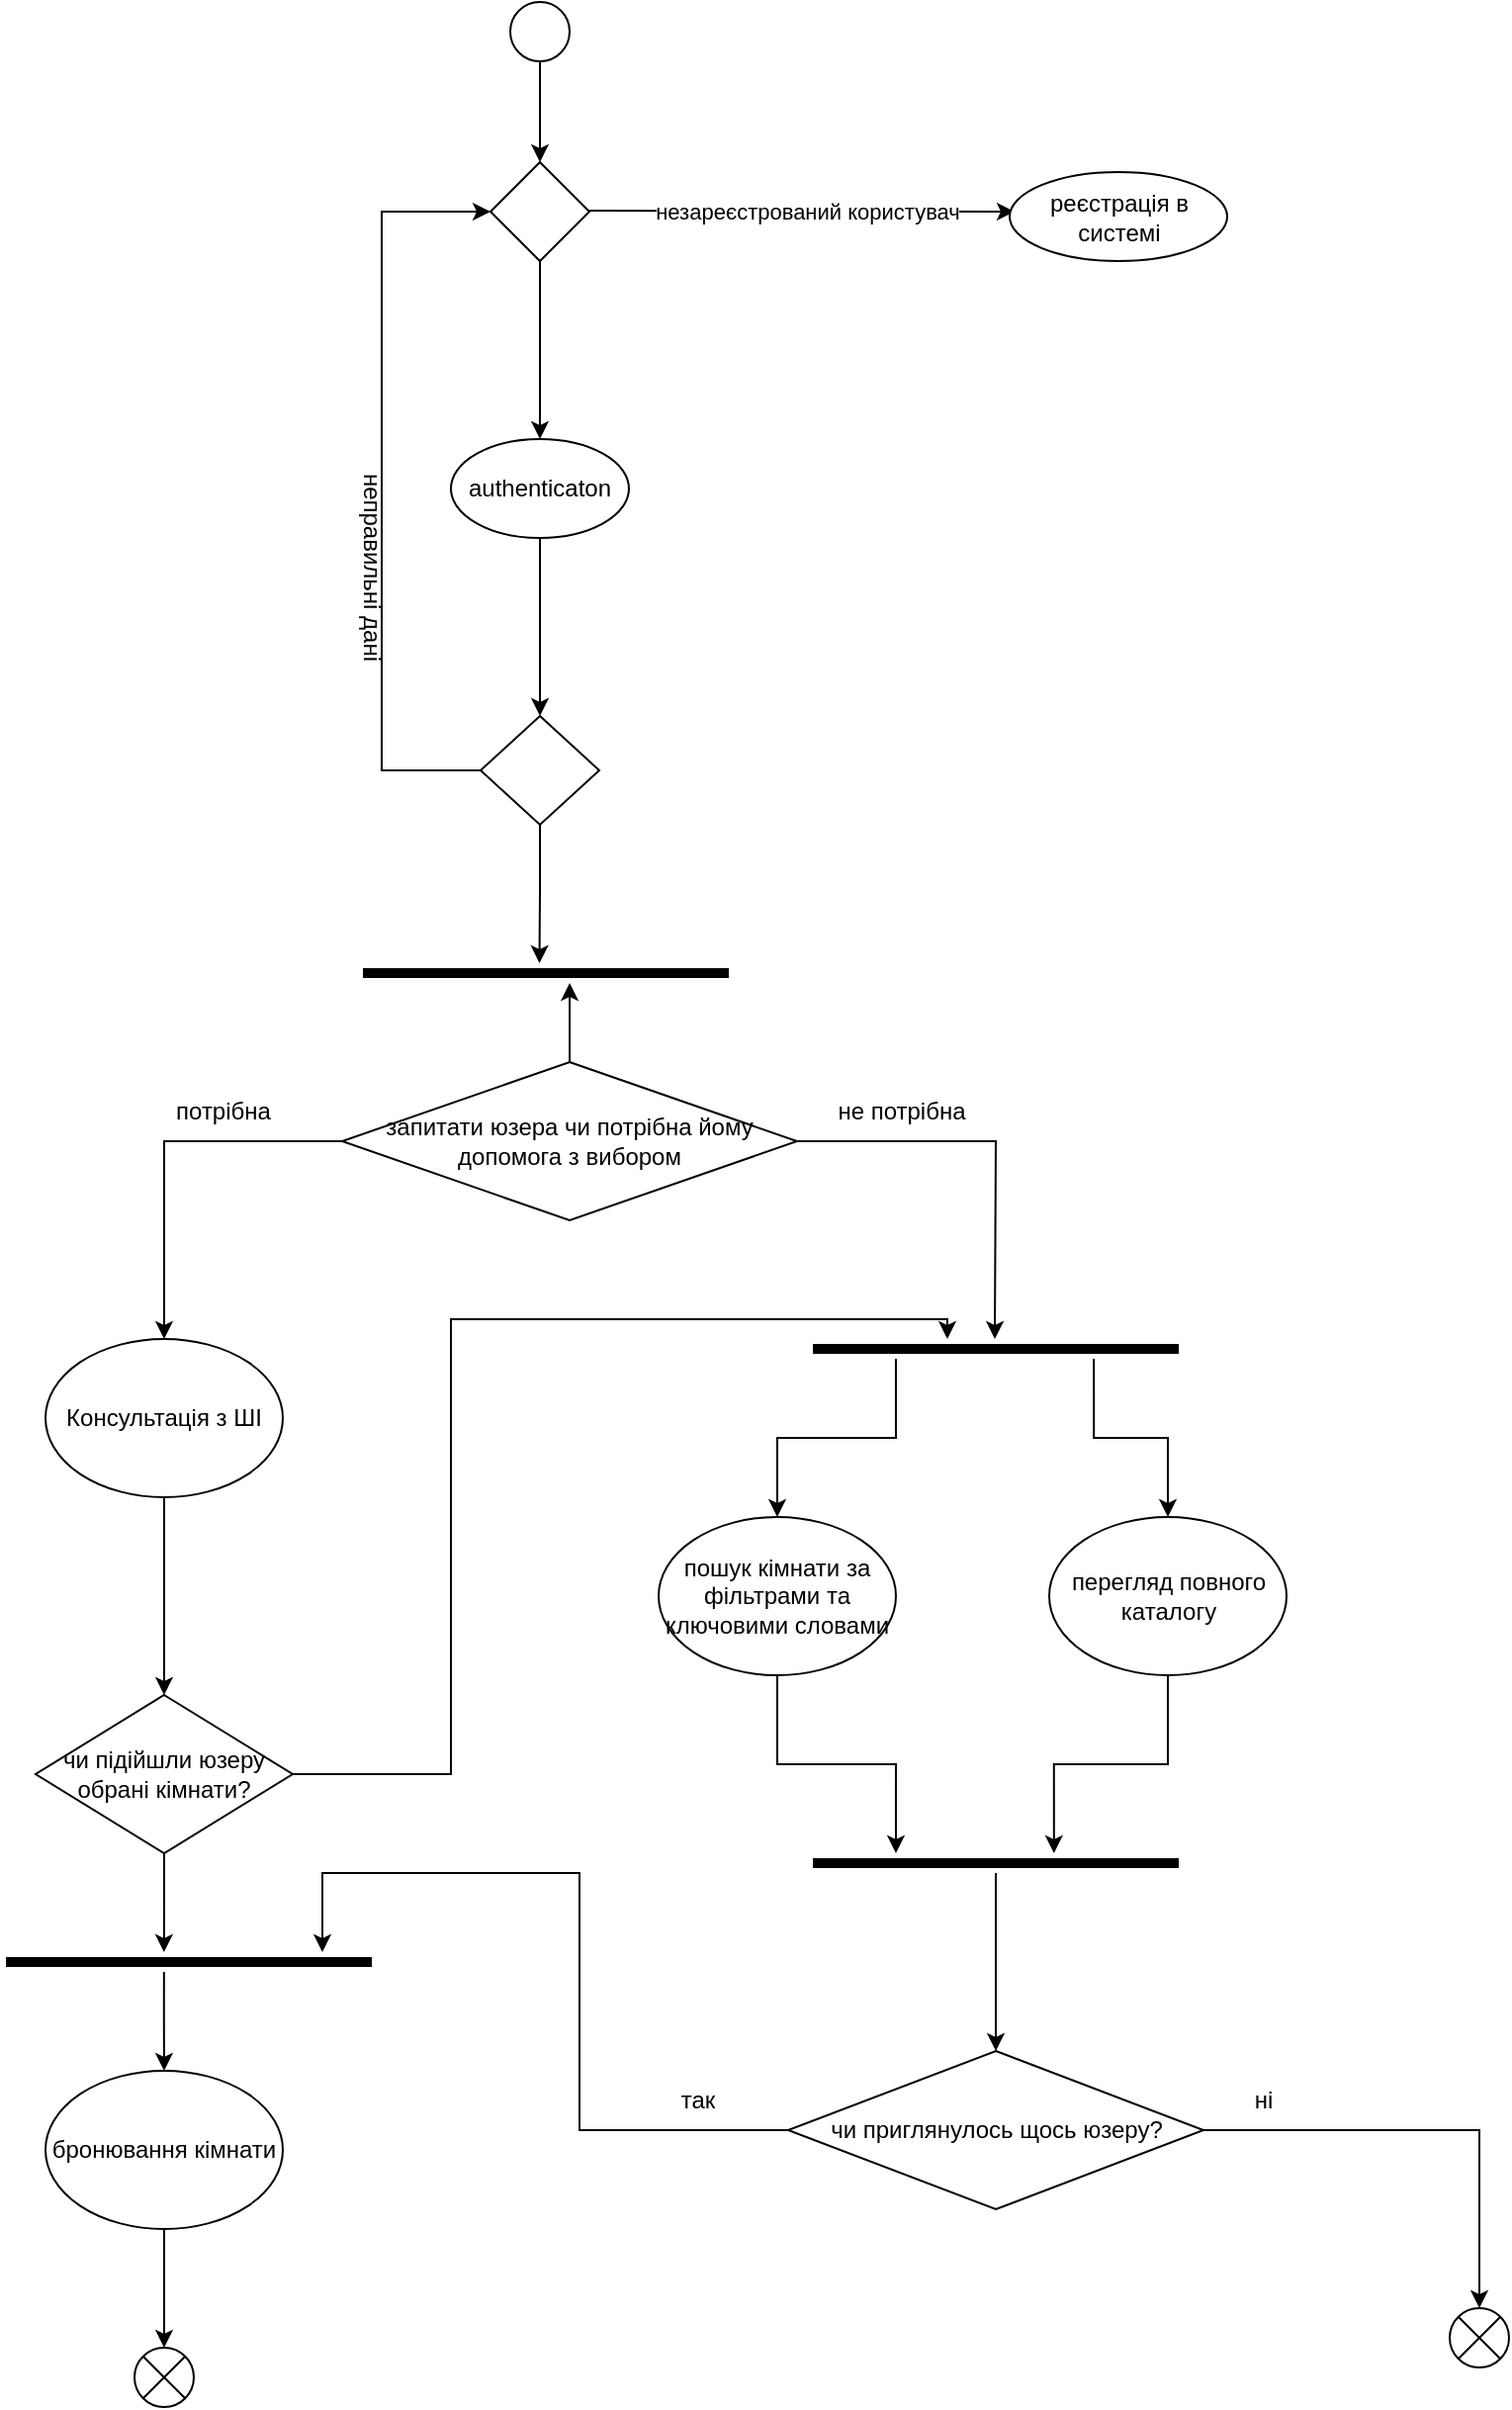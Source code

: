 <mxfile version="24.2.0" type="github">
  <diagram name="Page-1" id="9YniTifWULeJlWc_xpeG">
    <mxGraphModel dx="1000" dy="1639" grid="1" gridSize="10" guides="1" tooltips="1" connect="1" arrows="1" fold="1" page="1" pageScale="1" pageWidth="850" pageHeight="1100" math="0" shadow="0">
      <root>
        <mxCell id="0" />
        <mxCell id="1" parent="0" />
        <mxCell id="uND9KHHTo-MgyW-iuIbn-2" value="" style="edgeStyle=orthogonalEdgeStyle;rounded=0;orthogonalLoop=1;jettySize=auto;html=1;" edge="1" parent="1" source="pZVimZKpDkj4bbfCRo-m-1" target="uND9KHHTo-MgyW-iuIbn-1">
          <mxGeometry relative="1" as="geometry" />
        </mxCell>
        <mxCell id="pZVimZKpDkj4bbfCRo-m-1" value="" style="ellipse;" parent="1" vertex="1">
          <mxGeometry x="445" y="-301" width="30" height="30" as="geometry" />
        </mxCell>
        <mxCell id="pZVimZKpDkj4bbfCRo-m-15" value="" style="line;strokeWidth=5;rotatable=0;dashed=0;labelPosition=right;align=left;verticalAlign=middle;spacingTop=0;spacingLeft=6;points=[];portConstraint=eastwest;" parent="1" vertex="1">
          <mxGeometry x="370.5" y="185" width="185" height="10" as="geometry" />
        </mxCell>
        <mxCell id="pZVimZKpDkj4bbfCRo-m-96" style="edgeStyle=orthogonalEdgeStyle;rounded=0;orthogonalLoop=1;jettySize=auto;html=1;entryX=0.5;entryY=0;entryDx=0;entryDy=0;" parent="1" source="pZVimZKpDkj4bbfCRo-m-93" edge="1">
          <mxGeometry relative="1" as="geometry">
            <mxPoint x="690" y="375" as="targetPoint" />
          </mxGeometry>
        </mxCell>
        <mxCell id="pZVimZKpDkj4bbfCRo-m-99" style="edgeStyle=orthogonalEdgeStyle;rounded=0;orthogonalLoop=1;jettySize=auto;html=1;entryX=0.5;entryY=0;entryDx=0;entryDy=0;" parent="1" source="pZVimZKpDkj4bbfCRo-m-93" target="pZVimZKpDkj4bbfCRo-m-98" edge="1">
          <mxGeometry relative="1" as="geometry" />
        </mxCell>
        <mxCell id="pZVimZKpDkj4bbfCRo-m-93" value="запитати юзера чи потрібна йому допомога з вибором " style="rhombus;whiteSpace=wrap;html=1;" parent="1" vertex="1">
          <mxGeometry x="360" y="235" width="230" height="80" as="geometry" />
        </mxCell>
        <mxCell id="pZVimZKpDkj4bbfCRo-m-94" style="edgeStyle=orthogonalEdgeStyle;rounded=0;orthogonalLoop=1;jettySize=auto;html=1;entryX=0.565;entryY=1;entryDx=0;entryDy=0;entryPerimeter=0;" parent="1" source="pZVimZKpDkj4bbfCRo-m-93" target="pZVimZKpDkj4bbfCRo-m-15" edge="1">
          <mxGeometry relative="1" as="geometry" />
        </mxCell>
        <mxCell id="pZVimZKpDkj4bbfCRo-m-107" style="edgeStyle=orthogonalEdgeStyle;rounded=0;orthogonalLoop=1;jettySize=auto;html=1;" parent="1" source="pZVimZKpDkj4bbfCRo-m-98" edge="1">
          <mxGeometry relative="1" as="geometry">
            <mxPoint x="270" y="555" as="targetPoint" />
          </mxGeometry>
        </mxCell>
        <mxCell id="pZVimZKpDkj4bbfCRo-m-98" value="Консультація з ШІ" style="ellipse;whiteSpace=wrap;html=1;" parent="1" vertex="1">
          <mxGeometry x="210" y="375" width="120" height="80" as="geometry" />
        </mxCell>
        <mxCell id="pZVimZKpDkj4bbfCRo-m-100" value="потрібна" style="text;html=1;align=center;verticalAlign=middle;whiteSpace=wrap;rounded=0;" parent="1" vertex="1">
          <mxGeometry x="270" y="245" width="60" height="30" as="geometry" />
        </mxCell>
        <mxCell id="pZVimZKpDkj4bbfCRo-m-101" value="не потрібна" style="text;html=1;align=center;verticalAlign=middle;whiteSpace=wrap;rounded=0;" parent="1" vertex="1">
          <mxGeometry x="603" y="245" width="80" height="30" as="geometry" />
        </mxCell>
        <mxCell id="pZVimZKpDkj4bbfCRo-m-102" value="" style="line;strokeWidth=5;rotatable=0;dashed=0;labelPosition=right;align=left;verticalAlign=middle;spacingTop=0;spacingLeft=6;points=[];portConstraint=eastwest;" parent="1" vertex="1">
          <mxGeometry x="598" y="375" width="185" height="10" as="geometry" />
        </mxCell>
        <mxCell id="pZVimZKpDkj4bbfCRo-m-103" value="пошук кімнати за фільтрами та ключовими словами" style="ellipse;whiteSpace=wrap;html=1;" parent="1" vertex="1">
          <mxGeometry x="520" y="465" width="120" height="80" as="geometry" />
        </mxCell>
        <mxCell id="pZVimZKpDkj4bbfCRo-m-104" value="перегляд повного каталогу" style="ellipse;whiteSpace=wrap;html=1;" parent="1" vertex="1">
          <mxGeometry x="717.5" y="465" width="120" height="80" as="geometry" />
        </mxCell>
        <mxCell id="pZVimZKpDkj4bbfCRo-m-105" style="edgeStyle=orthogonalEdgeStyle;rounded=0;orthogonalLoop=1;jettySize=auto;html=1;exitX=0.768;exitY=1;exitDx=0;exitDy=0;exitPerimeter=0;" parent="1" source="pZVimZKpDkj4bbfCRo-m-102" target="pZVimZKpDkj4bbfCRo-m-104" edge="1">
          <mxGeometry relative="1" as="geometry" />
        </mxCell>
        <mxCell id="pZVimZKpDkj4bbfCRo-m-106" style="edgeStyle=orthogonalEdgeStyle;rounded=0;orthogonalLoop=1;jettySize=auto;html=1;exitX=0.227;exitY=1;exitDx=0;exitDy=0;exitPerimeter=0;" parent="1" source="pZVimZKpDkj4bbfCRo-m-102" target="pZVimZKpDkj4bbfCRo-m-103" edge="1">
          <mxGeometry relative="1" as="geometry" />
        </mxCell>
        <mxCell id="pZVimZKpDkj4bbfCRo-m-129" style="edgeStyle=orthogonalEdgeStyle;rounded=0;orthogonalLoop=1;jettySize=auto;html=1;" parent="1" edge="1">
          <mxGeometry relative="1" as="geometry">
            <mxPoint x="666" y="375" as="targetPoint" />
            <mxPoint x="310" y="595" as="sourcePoint" />
            <Array as="points">
              <mxPoint x="415" y="595" />
              <mxPoint x="415" y="365" />
              <mxPoint x="666" y="365" />
            </Array>
          </mxGeometry>
        </mxCell>
        <mxCell id="pZVimZKpDkj4bbfCRo-m-108" value="чи підійшли юзеру обрані кімнати?" style="rhombus;whiteSpace=wrap;html=1;" parent="1" vertex="1">
          <mxGeometry x="205" y="555" width="130" height="80" as="geometry" />
        </mxCell>
        <mxCell id="pZVimZKpDkj4bbfCRo-m-113" style="edgeStyle=orthogonalEdgeStyle;rounded=0;orthogonalLoop=1;jettySize=auto;html=1;" parent="1" source="pZVimZKpDkj4bbfCRo-m-112" edge="1">
          <mxGeometry relative="1" as="geometry">
            <mxPoint x="270" y="885" as="targetPoint" />
          </mxGeometry>
        </mxCell>
        <mxCell id="pZVimZKpDkj4bbfCRo-m-112" value="бронювання кімнати" style="ellipse;whiteSpace=wrap;html=1;" parent="1" vertex="1">
          <mxGeometry x="210" y="745" width="120" height="80" as="geometry" />
        </mxCell>
        <mxCell id="pZVimZKpDkj4bbfCRo-m-114" value="" style="shape=sumEllipse;perimeter=ellipsePerimeter;html=1;backgroundOutline=1;" parent="1" vertex="1">
          <mxGeometry x="255" y="885" width="30" height="30" as="geometry" />
        </mxCell>
        <mxCell id="pZVimZKpDkj4bbfCRo-m-115" value="" style="line;strokeWidth=5;rotatable=0;dashed=0;labelPosition=right;align=left;verticalAlign=middle;spacingTop=0;spacingLeft=6;points=[];portConstraint=eastwest;" parent="1" vertex="1">
          <mxGeometry x="598" y="635" width="185" height="10" as="geometry" />
        </mxCell>
        <mxCell id="pZVimZKpDkj4bbfCRo-m-116" style="edgeStyle=orthogonalEdgeStyle;rounded=0;orthogonalLoop=1;jettySize=auto;html=1;entryX=0.227;entryY=0;entryDx=0;entryDy=0;entryPerimeter=0;" parent="1" source="pZVimZKpDkj4bbfCRo-m-103" target="pZVimZKpDkj4bbfCRo-m-115" edge="1">
          <mxGeometry relative="1" as="geometry" />
        </mxCell>
        <mxCell id="pZVimZKpDkj4bbfCRo-m-117" style="edgeStyle=orthogonalEdgeStyle;rounded=0;orthogonalLoop=1;jettySize=auto;html=1;entryX=0.659;entryY=0;entryDx=0;entryDy=0;entryPerimeter=0;" parent="1" source="pZVimZKpDkj4bbfCRo-m-104" target="pZVimZKpDkj4bbfCRo-m-115" edge="1">
          <mxGeometry relative="1" as="geometry" />
        </mxCell>
        <mxCell id="pZVimZKpDkj4bbfCRo-m-123" style="edgeStyle=orthogonalEdgeStyle;rounded=0;orthogonalLoop=1;jettySize=auto;html=1;entryX=0.5;entryY=0;entryDx=0;entryDy=0;" parent="1" source="pZVimZKpDkj4bbfCRo-m-119" target="pZVimZKpDkj4bbfCRo-m-122" edge="1">
          <mxGeometry relative="1" as="geometry" />
        </mxCell>
        <mxCell id="pZVimZKpDkj4bbfCRo-m-124" style="edgeStyle=orthogonalEdgeStyle;rounded=0;orthogonalLoop=1;jettySize=auto;html=1;exitX=0;exitY=0.5;exitDx=0;exitDy=0;" parent="1" source="pZVimZKpDkj4bbfCRo-m-119" target="pZVimZKpDkj4bbfCRo-m-130" edge="1">
          <mxGeometry relative="1" as="geometry">
            <mxPoint x="770.575" y="689.739" as="sourcePoint" />
            <mxPoint x="375" y="689.71" as="targetPoint" />
            <Array as="points">
              <mxPoint x="480" y="775" />
              <mxPoint x="480" y="645" />
              <mxPoint x="350" y="645" />
            </Array>
          </mxGeometry>
        </mxCell>
        <mxCell id="pZVimZKpDkj4bbfCRo-m-119" value="чи приглянулось щось юзеру?" style="rhombus;whiteSpace=wrap;html=1;" parent="1" vertex="1">
          <mxGeometry x="585.5" y="735" width="210" height="80" as="geometry" />
        </mxCell>
        <mxCell id="pZVimZKpDkj4bbfCRo-m-120" style="edgeStyle=orthogonalEdgeStyle;rounded=0;orthogonalLoop=1;jettySize=auto;html=1;exitX=0.5;exitY=1;exitDx=0;exitDy=0;exitPerimeter=0;" parent="1" source="pZVimZKpDkj4bbfCRo-m-115" target="pZVimZKpDkj4bbfCRo-m-119" edge="1">
          <mxGeometry relative="1" as="geometry" />
        </mxCell>
        <mxCell id="pZVimZKpDkj4bbfCRo-m-122" value="" style="shape=sumEllipse;perimeter=ellipsePerimeter;html=1;backgroundOutline=1;" parent="1" vertex="1">
          <mxGeometry x="920" y="865" width="30" height="30" as="geometry" />
        </mxCell>
        <mxCell id="pZVimZKpDkj4bbfCRo-m-127" value="ні" style="text;html=1;align=center;verticalAlign=middle;whiteSpace=wrap;rounded=0;" parent="1" vertex="1">
          <mxGeometry x="795.5" y="745" width="60" height="30" as="geometry" />
        </mxCell>
        <mxCell id="pZVimZKpDkj4bbfCRo-m-128" value="так" style="text;html=1;align=center;verticalAlign=middle;whiteSpace=wrap;rounded=0;" parent="1" vertex="1">
          <mxGeometry x="510" y="745" width="60" height="30" as="geometry" />
        </mxCell>
        <mxCell id="pZVimZKpDkj4bbfCRo-m-130" value="" style="line;strokeWidth=5;rotatable=0;dashed=0;labelPosition=right;align=left;verticalAlign=middle;spacingTop=0;spacingLeft=6;points=[];portConstraint=eastwest;" parent="1" vertex="1">
          <mxGeometry x="190" y="685" width="185" height="10" as="geometry" />
        </mxCell>
        <mxCell id="pZVimZKpDkj4bbfCRo-m-131" style="edgeStyle=orthogonalEdgeStyle;rounded=0;orthogonalLoop=1;jettySize=auto;html=1;entryX=0.432;entryY=0;entryDx=0;entryDy=0;entryPerimeter=0;" parent="1" source="pZVimZKpDkj4bbfCRo-m-108" target="pZVimZKpDkj4bbfCRo-m-130" edge="1">
          <mxGeometry relative="1" as="geometry" />
        </mxCell>
        <mxCell id="pZVimZKpDkj4bbfCRo-m-133" style="edgeStyle=orthogonalEdgeStyle;rounded=0;orthogonalLoop=1;jettySize=auto;html=1;exitX=0.432;exitY=1;exitDx=0;exitDy=0;exitPerimeter=0;" parent="1" source="pZVimZKpDkj4bbfCRo-m-130" target="pZVimZKpDkj4bbfCRo-m-112" edge="1">
          <mxGeometry relative="1" as="geometry" />
        </mxCell>
        <mxCell id="uND9KHHTo-MgyW-iuIbn-7" value="" style="edgeStyle=orthogonalEdgeStyle;rounded=0;orthogonalLoop=1;jettySize=auto;html=1;" edge="1" parent="1" source="uND9KHHTo-MgyW-iuIbn-1" target="uND9KHHTo-MgyW-iuIbn-6">
          <mxGeometry relative="1" as="geometry" />
        </mxCell>
        <mxCell id="uND9KHHTo-MgyW-iuIbn-1" value="" style="rhombus;whiteSpace=wrap;html=1;" vertex="1" parent="1">
          <mxGeometry x="435" y="-220" width="50" height="50" as="geometry" />
        </mxCell>
        <mxCell id="uND9KHHTo-MgyW-iuIbn-3" value="" style="endArrow=classic;html=1;rounded=0;" edge="1" parent="1">
          <mxGeometry relative="1" as="geometry">
            <mxPoint x="485" y="-195.5" as="sourcePoint" />
            <mxPoint x="700" y="-195" as="targetPoint" />
          </mxGeometry>
        </mxCell>
        <mxCell id="uND9KHHTo-MgyW-iuIbn-4" value="&lt;div&gt;незареєстрований користувач&lt;/div&gt;" style="edgeLabel;resizable=0;html=1;;align=center;verticalAlign=middle;" connectable="0" vertex="1" parent="uND9KHHTo-MgyW-iuIbn-3">
          <mxGeometry relative="1" as="geometry">
            <mxPoint x="2" as="offset" />
          </mxGeometry>
        </mxCell>
        <mxCell id="uND9KHHTo-MgyW-iuIbn-5" value="реєстрація в системі" style="ellipse;whiteSpace=wrap;html=1;" vertex="1" parent="1">
          <mxGeometry x="697.5" y="-215" width="110" height="45" as="geometry" />
        </mxCell>
        <mxCell id="uND9KHHTo-MgyW-iuIbn-9" value="" style="edgeStyle=orthogonalEdgeStyle;rounded=0;orthogonalLoop=1;jettySize=auto;html=1;" edge="1" parent="1" source="uND9KHHTo-MgyW-iuIbn-6" target="uND9KHHTo-MgyW-iuIbn-8">
          <mxGeometry relative="1" as="geometry" />
        </mxCell>
        <mxCell id="uND9KHHTo-MgyW-iuIbn-6" value="authenticaton" style="ellipse;whiteSpace=wrap;html=1;" vertex="1" parent="1">
          <mxGeometry x="415" y="-80" width="90" height="50" as="geometry" />
        </mxCell>
        <mxCell id="uND9KHHTo-MgyW-iuIbn-11" style="edgeStyle=orthogonalEdgeStyle;rounded=0;orthogonalLoop=1;jettySize=auto;html=1;entryX=0;entryY=0.5;entryDx=0;entryDy=0;" edge="1" parent="1" source="uND9KHHTo-MgyW-iuIbn-8" target="uND9KHHTo-MgyW-iuIbn-1">
          <mxGeometry relative="1" as="geometry">
            <Array as="points">
              <mxPoint x="380" y="88" />
              <mxPoint x="380" y="-195" />
            </Array>
          </mxGeometry>
        </mxCell>
        <mxCell id="uND9KHHTo-MgyW-iuIbn-16" style="edgeStyle=orthogonalEdgeStyle;rounded=0;orthogonalLoop=1;jettySize=auto;html=1;exitX=0.5;exitY=1;exitDx=0;exitDy=0;" edge="1" parent="1" source="uND9KHHTo-MgyW-iuIbn-8">
          <mxGeometry relative="1" as="geometry">
            <mxPoint x="459.75" y="185.0" as="targetPoint" />
            <mxPoint x="459.75" y="130" as="sourcePoint" />
          </mxGeometry>
        </mxCell>
        <mxCell id="uND9KHHTo-MgyW-iuIbn-8" value="" style="rhombus;whiteSpace=wrap;html=1;" vertex="1" parent="1">
          <mxGeometry x="430" y="60" width="60" height="55" as="geometry" />
        </mxCell>
        <mxCell id="uND9KHHTo-MgyW-iuIbn-12" value="&lt;div&gt;неправильні дані&lt;/div&gt;" style="text;html=1;align=center;verticalAlign=middle;whiteSpace=wrap;rounded=0;rotation=90;" vertex="1" parent="1">
          <mxGeometry x="300" y="-30" width="150" height="30" as="geometry" />
        </mxCell>
      </root>
    </mxGraphModel>
  </diagram>
</mxfile>
